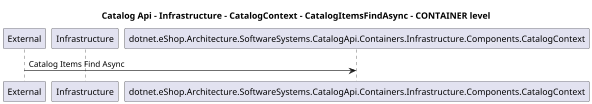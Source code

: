 @startuml
skinparam dpi 60

title Catalog Api - Infrastructure - CatalogContext - CatalogItemsFindAsync - CONTAINER level

participant "External" as C4InterFlow.Utils.ExternalSystem
participant "Infrastructure" as dotnet.eShop.Architecture.SoftwareSystems.CatalogApi.Containers.Infrastructure

C4InterFlow.Utils.ExternalSystem -> dotnet.eShop.Architecture.SoftwareSystems.CatalogApi.Containers.Infrastructure.Components.CatalogContext : Catalog Items Find Async


@enduml
